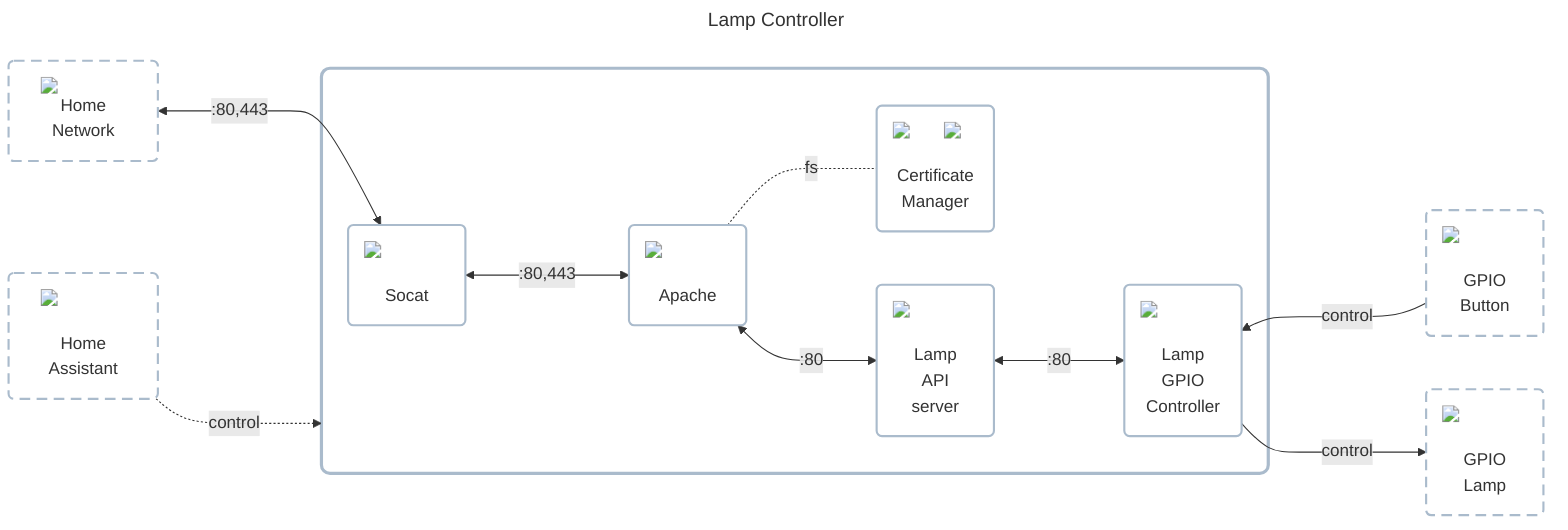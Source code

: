 ---
title: Lamp Controller
---

flowchart LR
    classDef cluster fill:#ffffff00,stroke:#aabbccff,stroke-width:3px,rx:8px,ry:8px;
    classDef node fill:#ffffff00,stroke:#aabbccff,stroke-width:2px,rx:5px,ry:5px;
    classDef dashed_border stroke-dasharray:10 6;

    home_network["<img src='../../../../icons/network.png' style='min-width:80px;max-width:80px' />Home<br />Network"]
    class home_network dashed_border
    home_assistant["<img src='../../../../icons/home-assistant.png' style='min-width:80px;max-width:80px' /><br />Home<br />Assistant"]
    class home_assistant dashed_border

    subgraph app_wrapper[" "]
        socket_proxy("<img src='../../../../icons/ingress.png' style='min-width:80px;max-width:80px' /><br />Socat")
        http_proxy("<img src='../../../../icons/apache.png' style='min-width:80px;max-width:80px' /><br />Apache")
        certificate_manager("<img src='../../../../icons/cronjob.png' style='min-width:32px;max-width:32px;position:absolute;top:0;right:0' /><img src='../../../../icons/lets-encrypt.png' style='min-width:80px;max-width:80px' /><br />Certificate<br />Manager")
        lamp_network_server("<img src='../../../../icons/placeholder.png' style='min-width:80px;max-width:80px' /><br />Lamp<br />API<br />server")
        lamp_hardware_controller("<img src='../../../../icons/placeholder.png' style='min-width:80px;max-width:80px' /><br />Lamp<br />GPIO<br />Controller")

        socket_proxy <--->|:80,443| http_proxy <--->|:80| lamp_network_server <--->|:80| lamp_hardware_controller
        http_proxy -..-|fs| certificate_manager
    end

    gpio_button("<img src='../../../../icons/button.png' style='min-width:80px;max-width:80px' /><br />GPIO<br />Button")
    class gpio_button dashed_border
    gpio_lamp("<img src='../../../../icons/lightbulb.png' style='min-width:80px;max-width:80px' /><br />GPIO<br />Lamp")
    class gpio_lamp dashed_border

    lamp_hardware_controller ~~~ gpio_button --->|control| lamp_hardware_controller
    lamp_hardware_controller --->|control| gpio_lamp

    home_network <--->|:80,443| socket_proxy
    home_assistant ~~~ socket_proxy
    home_assistant -..->|control| app_wrapper